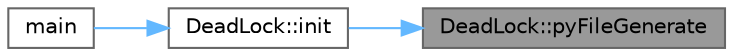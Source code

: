 digraph "DeadLock::pyFileGenerate"
{
 // INTERACTIVE_SVG=YES
 // LATEX_PDF_SIZE
  bgcolor="transparent";
  edge [fontname=Helvetica,fontsize=10,labelfontname=Helvetica,labelfontsize=10];
  node [fontname=Helvetica,fontsize=10,shape=box,height=0.2,width=0.4];
  rankdir="RL";
  Node1 [id="Node000001",label="DeadLock::pyFileGenerate",height=0.2,width=0.4,color="gray40", fillcolor="grey60", style="filled", fontcolor="black",tooltip="Generate the Python File."];
  Node1 -> Node2 [id="edge1_Node000001_Node000002",dir="back",color="steelblue1",style="solid",tooltip=" "];
  Node2 [id="Node000002",label="DeadLock::init",height=0.2,width=0.4,color="grey40", fillcolor="white", style="filled",URL="$class_dead_lock.html#aa36429bebaa3c7db030508545bee6c14",tooltip="Initializes the environment and creates project."];
  Node2 -> Node3 [id="edge2_Node000002_Node000003",dir="back",color="steelblue1",style="solid",tooltip=" "];
  Node3 [id="Node000003",label="main",height=0.2,width=0.4,color="grey40", fillcolor="white", style="filled",URL="$lock_8cpp.html#a3c04138a5bfe5d72780bb7e82a18e627",tooltip=" "];
}
